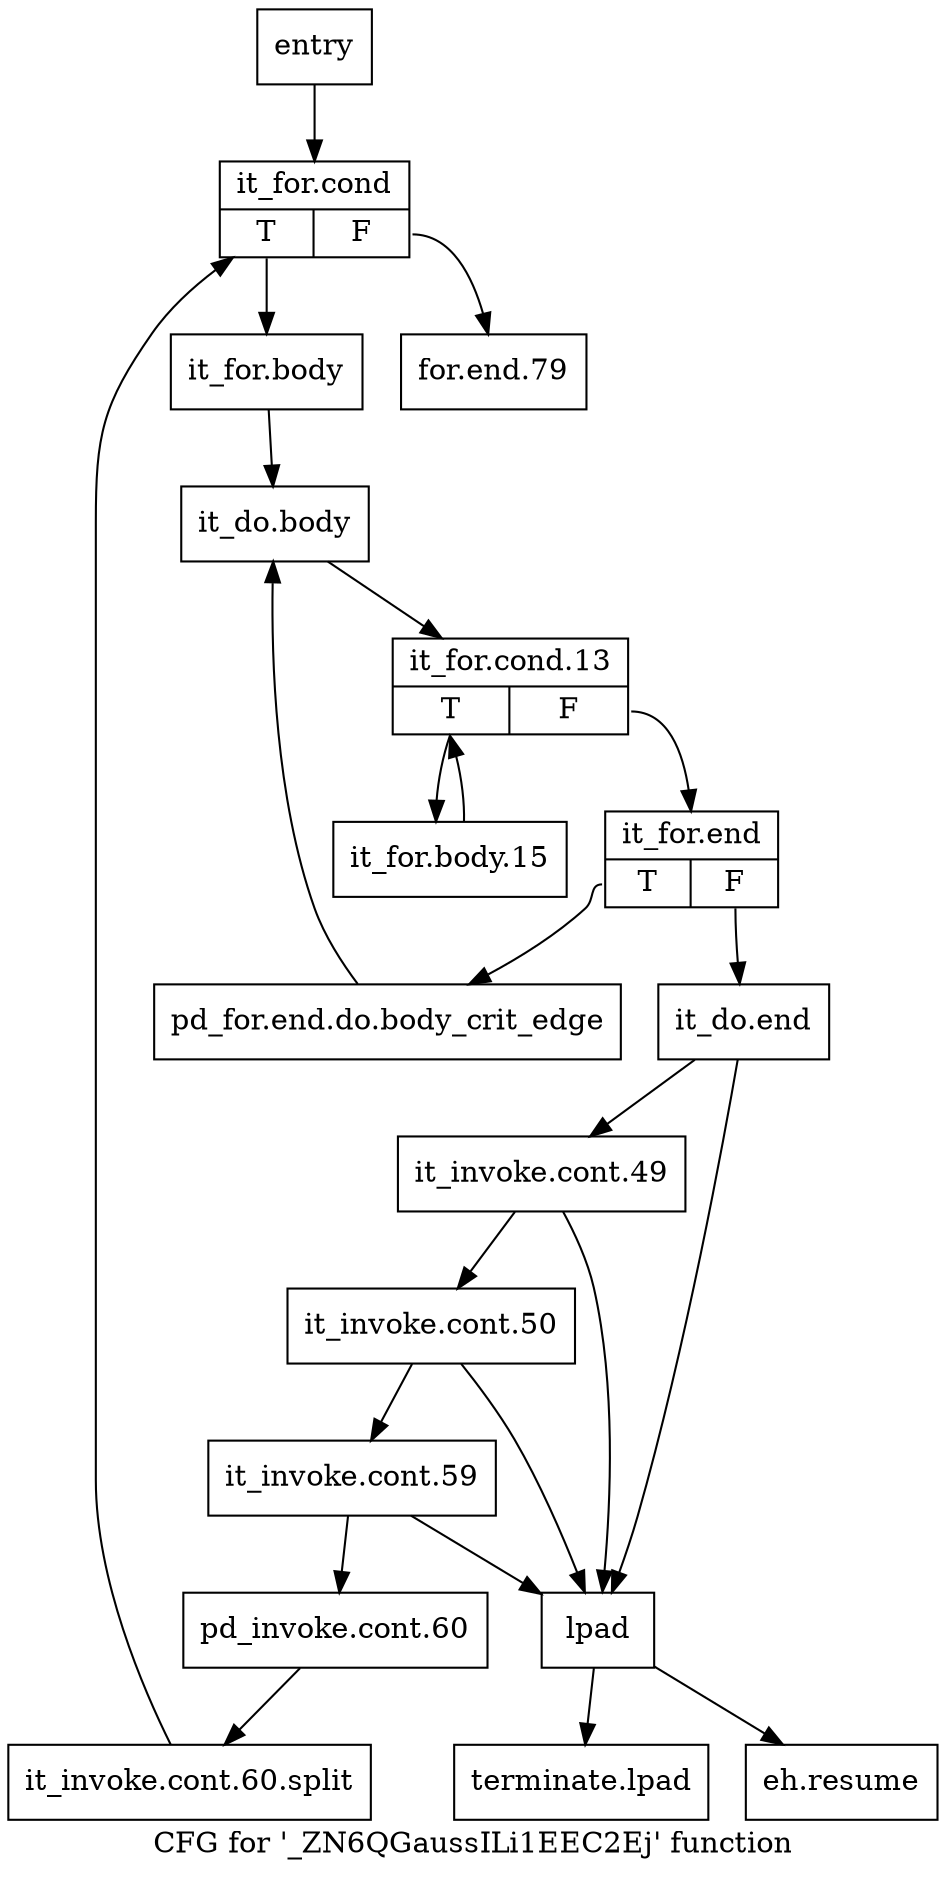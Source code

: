 digraph "CFG for '_ZN6QGaussILi1EEC2Ej' function" {
	label="CFG for '_ZN6QGaussILi1EEC2Ej' function";

	Node0x6f21000 [shape=record,label="{entry}"];
	Node0x6f21000 -> Node0x6f21050;
	Node0x6f21050 [shape=record,label="{it_for.cond|{<s0>T|<s1>F}}"];
	Node0x6f21050:s0 -> Node0x6f210a0;
	Node0x6f21050:s1 -> Node0x6f21540;
	Node0x6f210a0 [shape=record,label="{it_for.body}"];
	Node0x6f210a0 -> Node0x6f210f0;
	Node0x6f210f0 [shape=record,label="{it_do.body}"];
	Node0x6f210f0 -> Node0x6f21140;
	Node0x6f21140 [shape=record,label="{it_for.cond.13|{<s0>T|<s1>F}}"];
	Node0x6f21140:s0 -> Node0x6f21190;
	Node0x6f21140:s1 -> Node0x6f21230;
	Node0x6f21190 [shape=record,label="{it_for.body.15}"];
	Node0x6f21190 -> Node0x6f21140;
	Node0x6f211e0 [shape=record,label="{lpad}"];
	Node0x6f211e0 -> Node0x6f21590;
	Node0x6f211e0 -> Node0x6f215e0;
	Node0x6f21230 [shape=record,label="{it_for.end|{<s0>T|<s1>F}}"];
	Node0x6f21230:s0 -> Node0x6f21280;
	Node0x6f21230:s1 -> Node0x6f212d0;
	Node0x6f21280 [shape=record,label="{pd_for.end.do.body_crit_edge}"];
	Node0x6f21280 -> Node0x6f210f0;
	Node0x6f212d0 [shape=record,label="{it_do.end}"];
	Node0x6f212d0 -> Node0x6f21400;
	Node0x6f212d0 -> Node0x6f211e0;
	Node0x6f21400 [shape=record,label="{it_invoke.cont.49}"];
	Node0x6f21400 -> Node0x6f21450;
	Node0x6f21400 -> Node0x6f211e0;
	Node0x6f21450 [shape=record,label="{it_invoke.cont.50}"];
	Node0x6f21450 -> Node0x6f214a0;
	Node0x6f21450 -> Node0x6f211e0;
	Node0x6f214a0 [shape=record,label="{it_invoke.cont.59}"];
	Node0x6f214a0 -> Node0x6f214f0;
	Node0x6f214a0 -> Node0x6f211e0;
	Node0x6f214f0 [shape=record,label="{pd_invoke.cont.60}"];
	Node0x6f214f0 -> Node0xb0a2b50;
	Node0xb0a2b50 [shape=record,label="{it_invoke.cont.60.split}"];
	Node0xb0a2b50 -> Node0x6f21050;
	Node0x6f21540 [shape=record,label="{for.end.79}"];
	Node0x6f21590 [shape=record,label="{eh.resume}"];
	Node0x6f215e0 [shape=record,label="{terminate.lpad}"];
}
